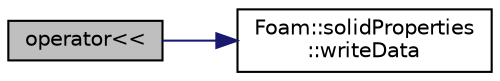 digraph "operator&lt;&lt;"
{
  bgcolor="transparent";
  edge [fontname="Helvetica",fontsize="10",labelfontname="Helvetica",labelfontsize="10"];
  node [fontname="Helvetica",fontsize="10",shape=record];
  rankdir="LR";
  Node146363 [label="operator\<\<",height=0.2,width=0.4,color="black", fillcolor="grey75", style="filled", fontcolor="black"];
  Node146363 -> Node146364 [color="midnightblue",fontsize="10",style="solid",fontname="Helvetica"];
  Node146364 [label="Foam::solidProperties\l::writeData",height=0.2,width=0.4,color="black",URL="$a31321.html#a4a9a5e81ef203c89a365d47f0acc39b9",tooltip="Write the solidProperties properties. "];
}
